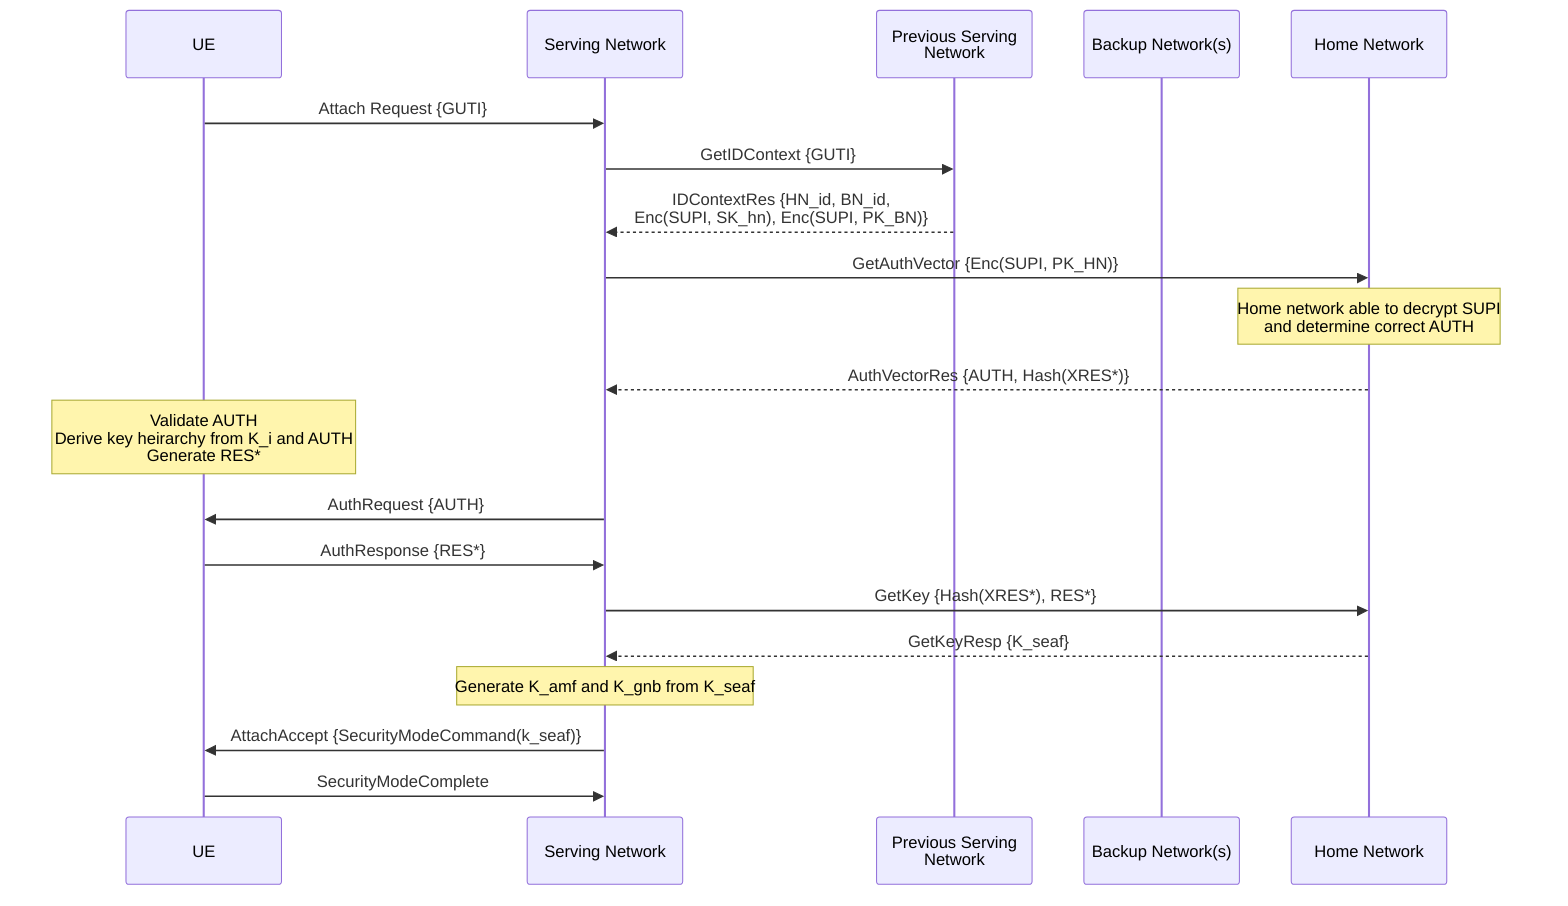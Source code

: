 sequenceDiagram
%% @config(./diagram-config.json)
    participant UE
    participant SN as Serving Network
    participant PN as Previous Serving<br/>Network
    participant BN as Backup Network(s)
    participant HN as Home Network
    UE->>SN: Attach Request {GUTI}

    SN->>PN: GetIDContext {GUTI}
    PN-->>SN: IDContextRes {HN_id, BN_id,<br/> Enc(SUPI, SK_hn), Enc(SUPI, PK_BN)}
    SN->>HN: GetAuthVector {Enc(SUPI, PK_HN)}
    Note over HN: Home network able to decrypt SUPI<br/>and determine correct AUTH

    HN-->>SN: AuthVectorRes {AUTH, Hash(XRES*)}
    Note over UE: Validate AUTH<br/>Derive key heirarchy from K_i and AUTH<br/> Generate RES*
    SN->>UE: AuthRequest {AUTH}
    UE->>SN: AuthResponse {RES*}
    SN->>HN: GetKey {Hash(XRES*), RES*}
    HN-->>SN: GetKeyResp {K_seaf}
    Note over SN: Generate K_amf and K_gnb from K_seaf
    SN->>UE: AttachAccept {SecurityModeCommand(k_seaf)}
    UE->>SN: SecurityModeComplete